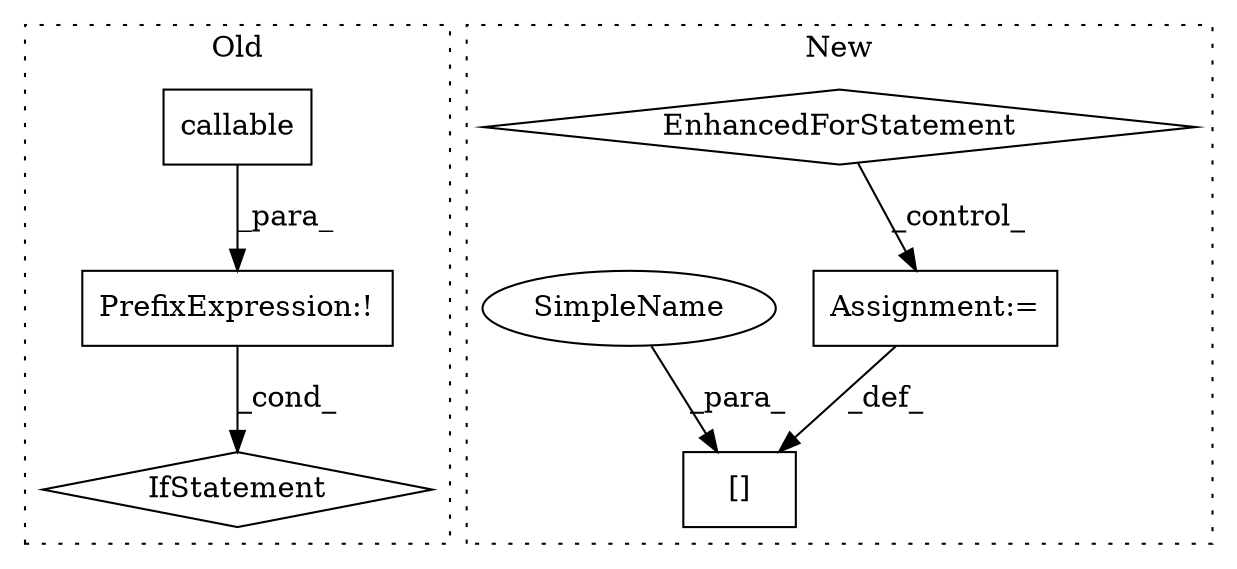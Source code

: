 digraph G {
subgraph cluster0 {
1 [label="callable" a="32" s="12712,12723" l="9,1" shape="box"];
3 [label="IfStatement" a="25" s="12707,12724" l="4,2" shape="diamond"];
4 [label="PrefixExpression:!" a="38" s="12711" l="1" shape="box"];
label = "Old";
style="dotted";
}
subgraph cluster1 {
2 [label="[]" a="2" s="12869,12881" l="9,1" shape="box"];
5 [label="Assignment:=" a="7" s="12882" l="1" shape="box"];
6 [label="EnhancedForStatement" a="70" s="12788,12859" l="53,2" shape="diamond"];
7 [label="SimpleName" a="42" s="12878" l="3" shape="ellipse"];
label = "New";
style="dotted";
}
1 -> 4 [label="_para_"];
4 -> 3 [label="_cond_"];
5 -> 2 [label="_def_"];
6 -> 5 [label="_control_"];
7 -> 2 [label="_para_"];
}
